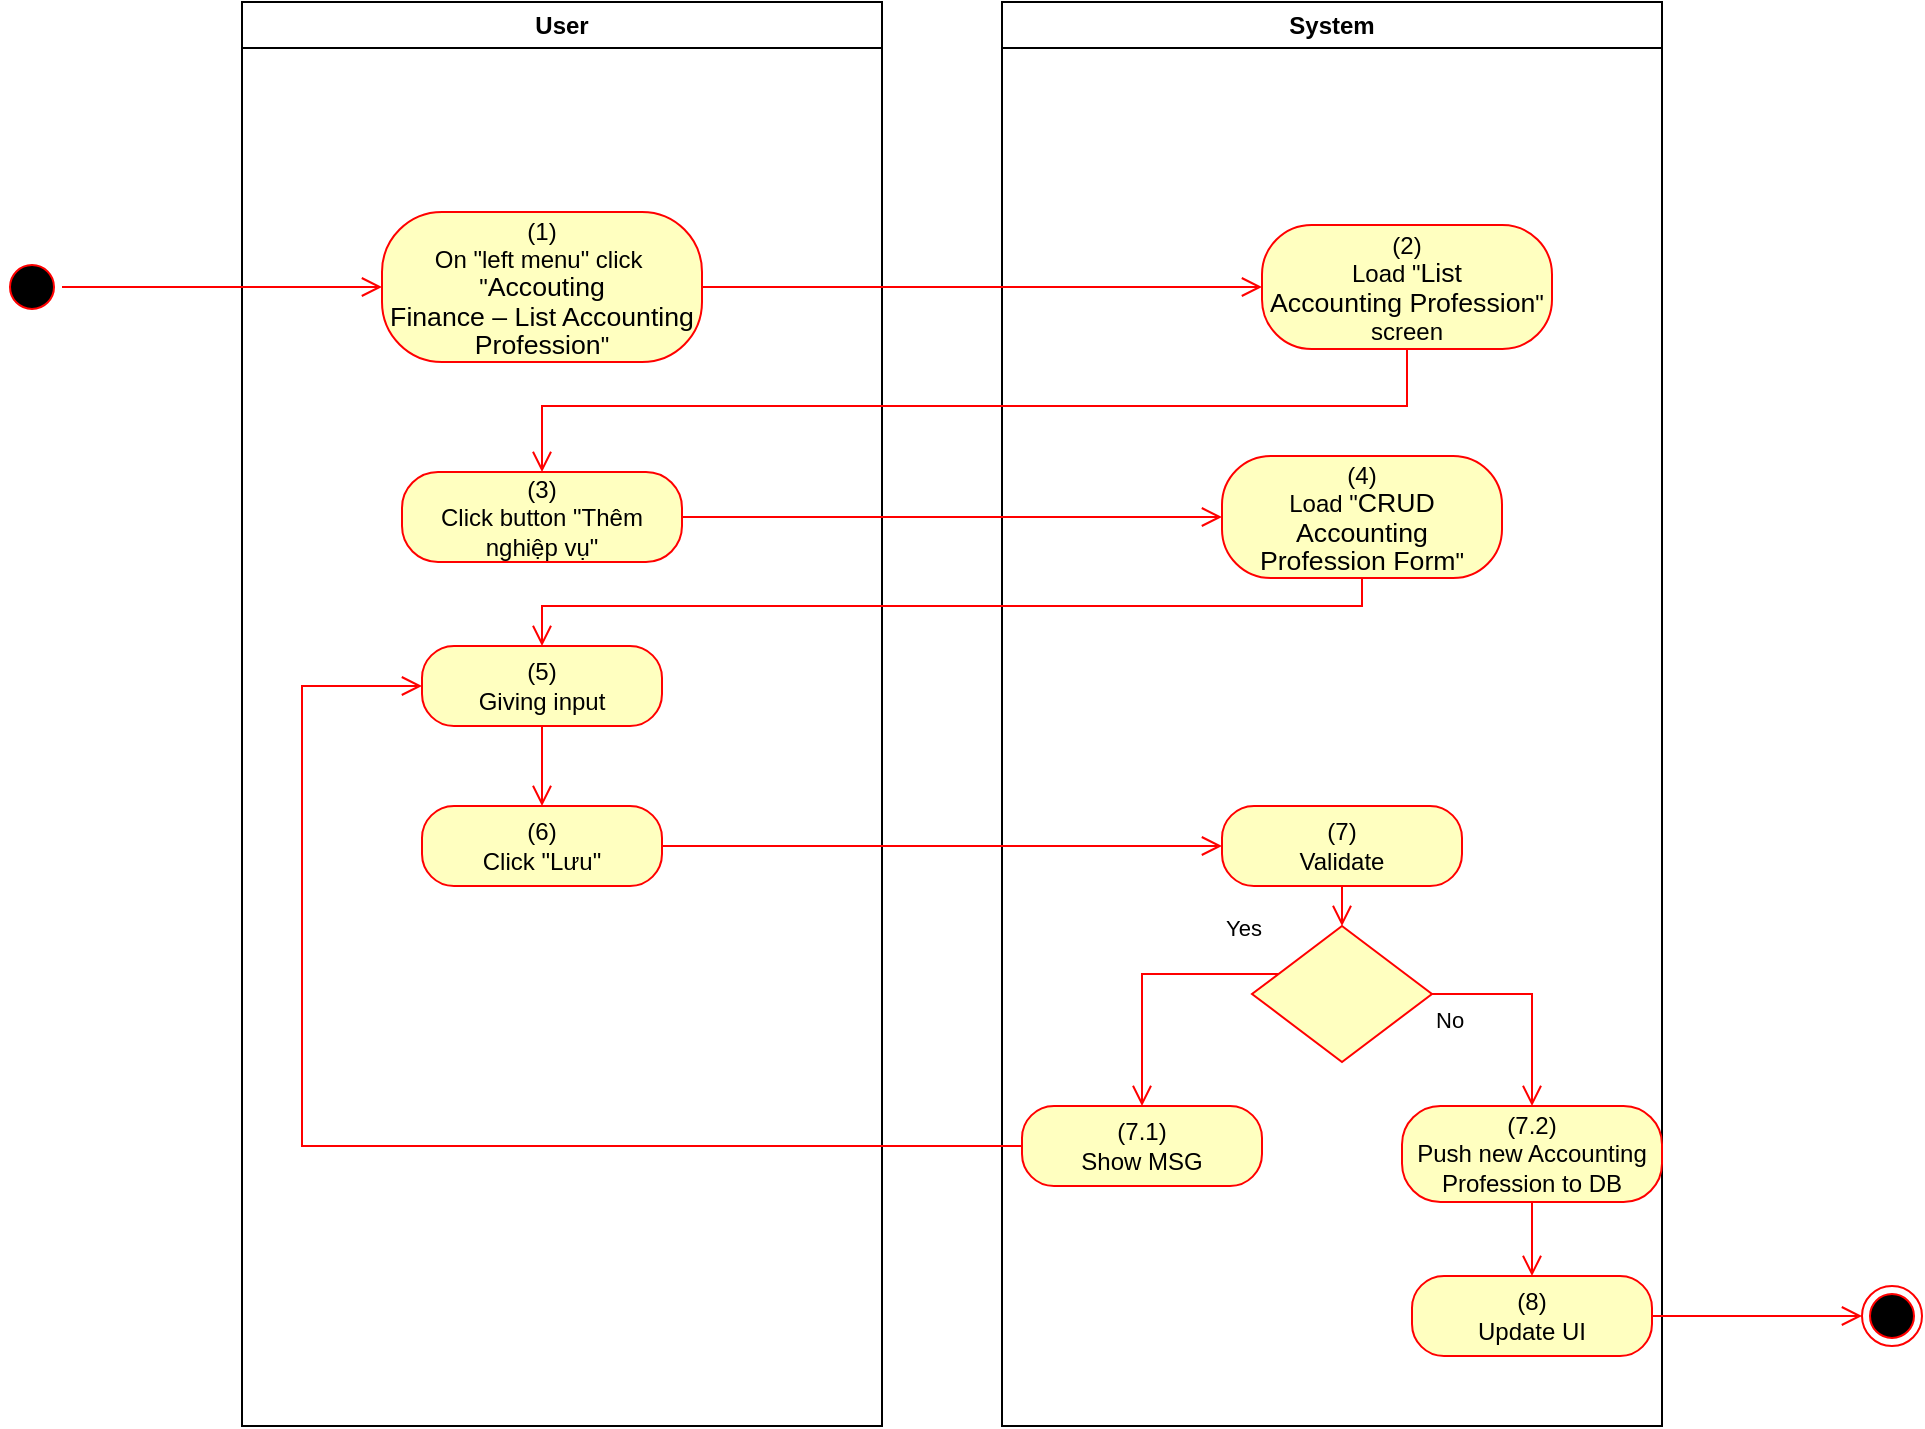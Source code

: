 <mxfile version="15.4.0" type="device"><diagram id="NmRtSya_DbfMAb0FynRW" name="Page-1"><mxGraphModel dx="1086" dy="806" grid="1" gridSize="10" guides="1" tooltips="1" connect="1" arrows="1" fold="1" page="1" pageScale="1" pageWidth="850" pageHeight="1100" math="0" shadow="0"><root><mxCell id="0"/><mxCell id="1" parent="0"/><mxCell id="aqYcsgpQn-eXedJxQKuM-1" value="User" style="swimlane;whiteSpace=wrap" parent="1" vertex="1"><mxGeometry x="140" y="128" width="320" height="712" as="geometry"><mxRectangle x="120" y="128" width="60" height="23" as="alternateBounds"/></mxGeometry></mxCell><mxCell id="aqYcsgpQn-eXedJxQKuM-2" value="&lt;span&gt;(1)&lt;/span&gt;&lt;br style=&quot;padding: 0px ; margin: 0px&quot;&gt;&lt;span&gt;On &quot;left menu&quot; click&amp;nbsp;&lt;/span&gt;&lt;br style=&quot;padding: 0px ; margin: 0px&quot;&gt;&lt;span&gt;&quot;&lt;/span&gt;&lt;span lang=&quot;EN-GB&quot; style=&quot;font-size: 10pt ; line-height: 107% ; font-family: &amp;#34;arial&amp;#34; , sans-serif&quot;&gt;Accouting&lt;br/&gt;Finance – List Accounting Profession&lt;/span&gt;&lt;span&gt;&quot;&lt;/span&gt;" style="rounded=1;whiteSpace=wrap;html=1;arcSize=40;fontColor=#000000;fillColor=#ffffc0;strokeColor=#ff0000;" parent="aqYcsgpQn-eXedJxQKuM-1" vertex="1"><mxGeometry x="70" y="105" width="160" height="75" as="geometry"/></mxCell><mxCell id="aqYcsgpQn-eXedJxQKuM-3" value="(3)&lt;br&gt;Click button &quot;Thêm nghiệp vụ&quot;" style="rounded=1;whiteSpace=wrap;html=1;arcSize=40;fontColor=#000000;fillColor=#ffffc0;strokeColor=#ff0000;" parent="aqYcsgpQn-eXedJxQKuM-1" vertex="1"><mxGeometry x="80" y="235" width="140" height="45" as="geometry"/></mxCell><mxCell id="aqYcsgpQn-eXedJxQKuM-4" value="(6)&lt;br&gt;Click &quot;Lưu&quot;" style="rounded=1;whiteSpace=wrap;html=1;arcSize=40;fontColor=#000000;fillColor=#ffffc0;strokeColor=#ff0000;" parent="aqYcsgpQn-eXedJxQKuM-1" vertex="1"><mxGeometry x="90" y="402" width="120" height="40" as="geometry"/></mxCell><mxCell id="aqYcsgpQn-eXedJxQKuM-5" value="(5)&lt;br&gt;Giving input" style="rounded=1;whiteSpace=wrap;html=1;arcSize=40;fontColor=#000000;fillColor=#ffffc0;strokeColor=#ff0000;" parent="aqYcsgpQn-eXedJxQKuM-1" vertex="1"><mxGeometry x="90" y="322" width="120" height="40" as="geometry"/></mxCell><mxCell id="aqYcsgpQn-eXedJxQKuM-6" value="" style="edgeStyle=orthogonalEdgeStyle;html=1;verticalAlign=bottom;endArrow=open;endSize=8;strokeColor=#ff0000;rounded=0;entryX=0.5;entryY=0;entryDx=0;entryDy=0;" parent="aqYcsgpQn-eXedJxQKuM-1" source="aqYcsgpQn-eXedJxQKuM-5" target="aqYcsgpQn-eXedJxQKuM-4" edge="1"><mxGeometry relative="1" as="geometry"><mxPoint x="330" y="402" as="targetPoint"/></mxGeometry></mxCell><mxCell id="aqYcsgpQn-eXedJxQKuM-7" value="System" style="swimlane;whiteSpace=wrap;startSize=23;" parent="1" vertex="1"><mxGeometry x="520" y="128" width="330" height="712" as="geometry"/></mxCell><mxCell id="aqYcsgpQn-eXedJxQKuM-8" value="(2)&lt;br&gt;Load &quot;&lt;span lang=&quot;EN-GB&quot; style=&quot;font-size: 10pt ; line-height: 107% ; font-family: &amp;#34;arial&amp;#34; , sans-serif&quot;&gt;List&lt;br/&gt;Accounting Profession&lt;/span&gt;&quot; screen" style="rounded=1;whiteSpace=wrap;html=1;arcSize=40;fontColor=#000000;fillColor=#ffffc0;strokeColor=#ff0000;" parent="aqYcsgpQn-eXedJxQKuM-7" vertex="1"><mxGeometry x="130" y="111.5" width="145" height="62" as="geometry"/></mxCell><mxCell id="aqYcsgpQn-eXedJxQKuM-9" value="(7)&lt;br&gt;Validate" style="rounded=1;whiteSpace=wrap;html=1;arcSize=40;fontColor=#000000;fillColor=#ffffc0;strokeColor=#ff0000;" parent="aqYcsgpQn-eXedJxQKuM-7" vertex="1"><mxGeometry x="110" y="402" width="120" height="40" as="geometry"/></mxCell><mxCell id="aqYcsgpQn-eXedJxQKuM-10" value="" style="edgeStyle=orthogonalEdgeStyle;html=1;verticalAlign=bottom;endArrow=open;endSize=8;strokeColor=#ff0000;rounded=0;entryX=0.5;entryY=0;entryDx=0;entryDy=0;" parent="aqYcsgpQn-eXedJxQKuM-7" source="aqYcsgpQn-eXedJxQKuM-9" target="aqYcsgpQn-eXedJxQKuM-11" edge="1"><mxGeometry relative="1" as="geometry"><mxPoint x="165" y="442" as="targetPoint"/></mxGeometry></mxCell><mxCell id="aqYcsgpQn-eXedJxQKuM-11" value="" style="rhombus;whiteSpace=wrap;html=1;fillColor=#ffffc0;strokeColor=#ff0000;" parent="aqYcsgpQn-eXedJxQKuM-7" vertex="1"><mxGeometry x="125" y="462" width="90" height="68" as="geometry"/></mxCell><mxCell id="aqYcsgpQn-eXedJxQKuM-12" value="No" style="edgeStyle=orthogonalEdgeStyle;html=1;align=left;verticalAlign=top;endArrow=open;endSize=8;strokeColor=#ff0000;rounded=0;exitX=1;exitY=0.5;exitDx=0;exitDy=0;" parent="aqYcsgpQn-eXedJxQKuM-7" source="aqYcsgpQn-eXedJxQKuM-11" target="aqYcsgpQn-eXedJxQKuM-13" edge="1"><mxGeometry x="-1" relative="1" as="geometry"><mxPoint x="170" y="552" as="targetPoint"/></mxGeometry></mxCell><mxCell id="aqYcsgpQn-eXedJxQKuM-13" value="(7.2)&lt;br&gt;Push new Accounting Profession to DB" style="rounded=1;whiteSpace=wrap;html=1;arcSize=40;fontColor=#000000;fillColor=#ffffc0;strokeColor=#ff0000;" parent="aqYcsgpQn-eXedJxQKuM-7" vertex="1"><mxGeometry x="200" y="552" width="130" height="48" as="geometry"/></mxCell><mxCell id="aqYcsgpQn-eXedJxQKuM-14" value="(8)&lt;br&gt;Update UI" style="rounded=1;whiteSpace=wrap;html=1;arcSize=40;fontColor=#000000;fillColor=#ffffc0;strokeColor=#ff0000;" parent="aqYcsgpQn-eXedJxQKuM-7" vertex="1"><mxGeometry x="205" y="637" width="120" height="40" as="geometry"/></mxCell><mxCell id="aqYcsgpQn-eXedJxQKuM-15" value="" style="edgeStyle=orthogonalEdgeStyle;html=1;verticalAlign=bottom;endArrow=open;endSize=8;strokeColor=#ff0000;rounded=0;exitX=0.5;exitY=1;exitDx=0;exitDy=0;entryX=0.5;entryY=0;entryDx=0;entryDy=0;" parent="aqYcsgpQn-eXedJxQKuM-7" source="aqYcsgpQn-eXedJxQKuM-13" target="aqYcsgpQn-eXedJxQKuM-14" edge="1"><mxGeometry relative="1" as="geometry"><mxPoint x="170" y="642" as="targetPoint"/></mxGeometry></mxCell><mxCell id="aqYcsgpQn-eXedJxQKuM-16" value="(7.1)&lt;br&gt;Show MSG" style="rounded=1;whiteSpace=wrap;html=1;arcSize=40;fontColor=#000000;fillColor=#ffffc0;strokeColor=#ff0000;" parent="aqYcsgpQn-eXedJxQKuM-7" vertex="1"><mxGeometry x="10" y="552" width="120" height="40" as="geometry"/></mxCell><mxCell id="aqYcsgpQn-eXedJxQKuM-17" value="Yes" style="edgeStyle=orthogonalEdgeStyle;html=1;align=left;verticalAlign=bottom;endArrow=open;endSize=8;strokeColor=#ff0000;rounded=0;entryX=0.5;entryY=0;entryDx=0;entryDy=0;" parent="aqYcsgpQn-eXedJxQKuM-7" source="aqYcsgpQn-eXedJxQKuM-11" target="aqYcsgpQn-eXedJxQKuM-16" edge="1"><mxGeometry x="-0.579" y="-14" relative="1" as="geometry"><mxPoint x="70" y="552" as="targetPoint"/><Array as="points"><mxPoint x="70" y="486"/></Array><mxPoint as="offset"/></mxGeometry></mxCell><mxCell id="aqYcsgpQn-eXedJxQKuM-18" value="(4)&lt;br&gt;Load &quot;&lt;span lang=&quot;EN-GB&quot; style=&quot;font-size: 10.0pt ; line-height: 107% ; font-family: &amp;#34;arial&amp;#34; , sans-serif&quot;&gt;CRUD Accounting&lt;br/&gt;Profession Form&lt;/span&gt;&quot;" style="rounded=1;whiteSpace=wrap;html=1;arcSize=40;fontColor=#000000;fillColor=#ffffc0;strokeColor=#ff0000;" parent="aqYcsgpQn-eXedJxQKuM-7" vertex="1"><mxGeometry x="110" y="227" width="140" height="61" as="geometry"/></mxCell><mxCell id="aqYcsgpQn-eXedJxQKuM-19" value="" style="ellipse;html=1;shape=startState;fillColor=#000000;strokeColor=#ff0000;" parent="1" vertex="1"><mxGeometry x="20" y="255.5" width="30" height="30" as="geometry"/></mxCell><mxCell id="aqYcsgpQn-eXedJxQKuM-20" value="" style="edgeStyle=orthogonalEdgeStyle;html=1;verticalAlign=bottom;endArrow=open;endSize=8;strokeColor=#ff0000;rounded=0;entryX=0;entryY=0.5;entryDx=0;entryDy=0;" parent="1" source="aqYcsgpQn-eXedJxQKuM-19" target="aqYcsgpQn-eXedJxQKuM-2" edge="1"><mxGeometry relative="1" as="geometry"><mxPoint x="200" y="253" as="targetPoint"/></mxGeometry></mxCell><mxCell id="aqYcsgpQn-eXedJxQKuM-21" value="" style="edgeStyle=orthogonalEdgeStyle;html=1;verticalAlign=bottom;endArrow=open;endSize=8;strokeColor=#ff0000;rounded=0;entryX=0;entryY=0.5;entryDx=0;entryDy=0;" parent="1" source="aqYcsgpQn-eXedJxQKuM-2" target="aqYcsgpQn-eXedJxQKuM-8" edge="1"><mxGeometry relative="1" as="geometry"><mxPoint x="600" y="271" as="targetPoint"/></mxGeometry></mxCell><mxCell id="aqYcsgpQn-eXedJxQKuM-22" value="" style="edgeStyle=orthogonalEdgeStyle;html=1;verticalAlign=bottom;endArrow=open;endSize=8;strokeColor=#ff0000;rounded=0;entryX=0.5;entryY=0;entryDx=0;entryDy=0;" parent="1" source="aqYcsgpQn-eXedJxQKuM-8" target="aqYcsgpQn-eXedJxQKuM-3" edge="1"><mxGeometry relative="1" as="geometry"><mxPoint x="685" y="350" as="targetPoint"/><Array as="points"><mxPoint x="723" y="330"/><mxPoint x="290" y="330"/></Array></mxGeometry></mxCell><mxCell id="aqYcsgpQn-eXedJxQKuM-23" value="" style="edgeStyle=orthogonalEdgeStyle;html=1;verticalAlign=bottom;endArrow=open;endSize=8;strokeColor=#ff0000;rounded=0;entryX=0;entryY=0.5;entryDx=0;entryDy=0;" parent="1" source="aqYcsgpQn-eXedJxQKuM-4" target="aqYcsgpQn-eXedJxQKuM-9" edge="1"><mxGeometry relative="1" as="geometry"><mxPoint x="280" y="570" as="targetPoint"/></mxGeometry></mxCell><mxCell id="aqYcsgpQn-eXedJxQKuM-24" value="" style="ellipse;html=1;shape=endState;fillColor=#000000;strokeColor=#ff0000;" parent="1" vertex="1"><mxGeometry x="950" y="770" width="30" height="30" as="geometry"/></mxCell><mxCell id="aqYcsgpQn-eXedJxQKuM-25" value="" style="edgeStyle=orthogonalEdgeStyle;html=1;verticalAlign=bottom;endArrow=open;endSize=8;strokeColor=#ff0000;rounded=0;exitX=1;exitY=0.5;exitDx=0;exitDy=0;entryX=0;entryY=0.5;entryDx=0;entryDy=0;" parent="1" source="aqYcsgpQn-eXedJxQKuM-14" target="aqYcsgpQn-eXedJxQKuM-24" edge="1"><mxGeometry relative="1" as="geometry"><mxPoint x="820" y="760" as="targetPoint"/><mxPoint x="820" y="700" as="sourcePoint"/></mxGeometry></mxCell><mxCell id="aqYcsgpQn-eXedJxQKuM-26" value="" style="edgeStyle=orthogonalEdgeStyle;html=1;verticalAlign=bottom;endArrow=open;endSize=8;strokeColor=#ff0000;rounded=0;entryX=0;entryY=0.5;entryDx=0;entryDy=0;" parent="1" source="aqYcsgpQn-eXedJxQKuM-16" target="aqYcsgpQn-eXedJxQKuM-5" edge="1"><mxGeometry relative="1" as="geometry"><mxPoint x="590" y="780" as="targetPoint"/><Array as="points"><mxPoint x="170" y="700"/><mxPoint x="170" y="470"/></Array></mxGeometry></mxCell><mxCell id="aqYcsgpQn-eXedJxQKuM-27" value="" style="edgeStyle=orthogonalEdgeStyle;html=1;verticalAlign=bottom;endArrow=open;endSize=8;strokeColor=#ff0000;rounded=0;entryX=0;entryY=0.5;entryDx=0;entryDy=0;" parent="1" source="aqYcsgpQn-eXedJxQKuM-3" target="aqYcsgpQn-eXedJxQKuM-18" edge="1"><mxGeometry relative="1" as="geometry"><mxPoint x="280" y="463" as="targetPoint"/></mxGeometry></mxCell><mxCell id="aqYcsgpQn-eXedJxQKuM-28" value="" style="edgeStyle=orthogonalEdgeStyle;html=1;verticalAlign=bottom;endArrow=open;endSize=8;strokeColor=#ff0000;rounded=0;entryX=0.5;entryY=0;entryDx=0;entryDy=0;" parent="1" source="aqYcsgpQn-eXedJxQKuM-18" target="aqYcsgpQn-eXedJxQKuM-5" edge="1"><mxGeometry relative="1" as="geometry"><mxPoint x="690" y="460" as="targetPoint"/><Array as="points"><mxPoint x="700" y="430"/><mxPoint x="290" y="430"/></Array></mxGeometry></mxCell></root></mxGraphModel></diagram></mxfile>